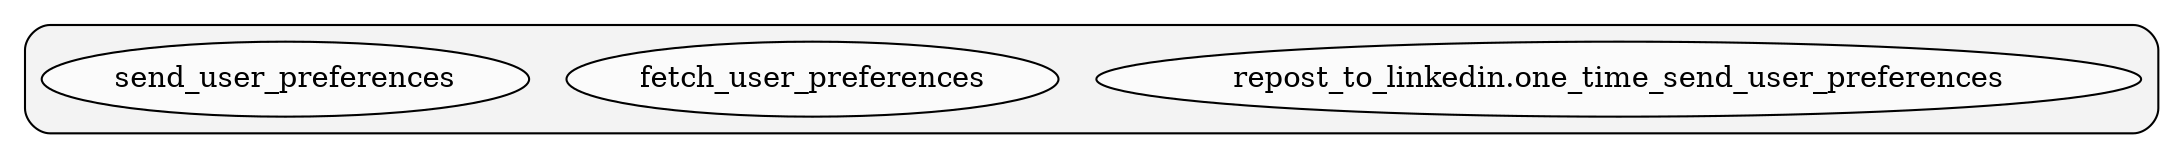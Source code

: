 digraph G {
    graph [rankdir=TB];
    subgraph cluster_G {

        graph [style="filled,rounded",fillcolor="#80808018", label=""];
        repost_to_linkedin__one_time_send_user_preferences [label="repost_to_linkedin.one_time_send_user_preferences", style="filled", fillcolor="#ffffffb2", fontcolor="#000000", group="0"];
        repost_to_linkedin__one_time_send_user_preferences__fetch_user_preferences [label="fetch_user_preferences", style="filled", fillcolor="#ffffffb2", fontcolor="#000000", group="0"];
        repost_to_linkedin__one_time_send_user_preferences__send_user_preferences [label="send_user_preferences", style="filled", fillcolor="#ffffffb2", fontcolor="#000000", group="0"];
    }
    }
digraph G {
    graph [rankdir=TB];
    subgraph cluster_G {

        graph [style="filled,rounded",fillcolor="#80808018", label=""];
        repost_to_linkedin__get_existing_posts_from_tg_group [label="repost_to_linkedin.get_existing_posts_from_tg_group", style="filled", fillcolor="#ffffffb2", fontcolor="#000000", group="0"];
        repost_to_linkedin__get_existing_posts_from_tg_group__extract_links_from_group [label="extract_links_from_group", style="filled", fillcolor="#ffffffb2", fontcolor="#000000", group="0"];
    }
        repost_to_linkedin__get_existing_posts_from_tg_group -> repost_to_linkedin__get_existing_posts_from_tg_group__extract_links_from_group [style="solid", color="#000000"];
    }
digraph G {
    graph [rankdir=TB];
    subgraph cluster_G {

        graph [style="filled,rounded",fillcolor="#80808018", label=""];
        repost_to_linkedin__download_video_test_with_proxy [label="repost_to_linkedin.download_video_test_with_proxy", style="filled", fillcolor="#ffffffb2", fontcolor="#000000", group="0"];
        repost_to_linkedin__download_video_test_with_proxy__CustomDownloader [label="CustomDownloader", style="filled", fillcolor="#ffffffb2", fontcolor="#000000", group="0"];
        repost_to_linkedin__download_video_test_with_proxy__get_public_ip [label="get_public_ip", style="filled", fillcolor="#ffffffb2", fontcolor="#000000", group="0"];
        repost_to_linkedin__download_video_test_with_proxy__CustomDownloader____init__ [label="__init__", style="filled", fillcolor="#ffffffb2", fontcolor="#000000", group="0"];
    }
        repost_to_linkedin__download_video_test_with_proxy -> repost_to_linkedin__download_video_test_with_proxy__get_public_ip [style="solid", color="#000000"];
        repost_to_linkedin__download_video_test_with_proxy__CustomDownloader____init__ -> repost_to_linkedin__download_video_test_with_proxy__CustomDownloader____init__ [style="solid", color="#000000"];
    }
digraph G {
    graph [rankdir=TB];
    subgraph cluster_G {

        graph [style="filled,rounded",fillcolor="#80808018", label=""];
        repost_to_linkedin__bot_instance [label="repost_to_linkedin.bot_instance", style="filled", fillcolor="#ffffffb2", fontcolor="#000000", group="0"];
    }
    }
digraph G {
    graph [rankdir=TB];
    subgraph cluster_G {

        graph [style="filled,rounded",fillcolor="#80808018", label=""];
        repost_to_linkedin__post_on_LI [label="repost_to_linkedin.post_on_LI", style="filled", fillcolor="#ffffffb2", fontcolor="#000000", group="0"];
        repost_to_linkedin__post_on_LI__create_video_share [label="create_video_share", style="filled", fillcolor="#ffffffb2", fontcolor="#000000", group="0"];
        repost_to_linkedin__post_on_LI__extract_reddit_id [label="extract_reddit_id", style="filled", fillcolor="#ffffffb2", fontcolor="#000000", group="0"];
        repost_to_linkedin__post_on_LI__get_linkedin_user_id [label="get_linkedin_user_id", style="filled", fillcolor="#ffffffb2", fontcolor="#000000", group="0"];
        repost_to_linkedin__post_on_LI__get_public_ip [label="get_public_ip", style="filled", fillcolor="#ffffffb2", fontcolor="#000000", group="0"];
        repost_to_linkedin__post_on_LI__print_and_send [label="print_and_send", style="filled", fillcolor="#ffffffb2", fontcolor="#000000", group="0"];
        repost_to_linkedin__post_on_LI__register_video [label="register_video", style="filled", fillcolor="#ffffffb2", fontcolor="#000000", group="0"];
        repost_to_linkedin__post_on_LI__remove_links_message_content [label="remove_links_message_content", style="filled", fillcolor="#ffffffb2", fontcolor="#000000", group="0"];
        repost_to_linkedin__post_on_LI__save_reddit_video [label="save_reddit_video", style="filled", fillcolor="#ffffffb2", fontcolor="#000000", group="0"];
        repost_to_linkedin__post_on_LI__upload_video [label="upload_video", style="filled", fillcolor="#ffffffb2", fontcolor="#000000", group="0"];
        repost_to_linkedin__post_on_LI__print_and_send__async_send [label="async_send", style="filled", fillcolor="#ffffffb2", fontcolor="#000000", group="0"];
    }
        repost_to_linkedin__post_on_LI -> repost_to_linkedin__post_on_LI__save_reddit_video [style="solid", color="#000000"];
        repost_to_linkedin__post_on_LI -> repost_to_linkedin__post_on_LI__print_and_send [style="solid", color="#000000"];
        repost_to_linkedin__post_on_LI -> repost_to_linkedin__post_on_LI__remove_links_message_content [style="solid", color="#000000"];
        repost_to_linkedin__post_on_LI -> repost_to_linkedin__post_on_LI__get_linkedin_user_id [style="solid", color="#000000"];
        repost_to_linkedin__post_on_LI -> repost_to_linkedin__post_on_LI__upload_video [style="solid", color="#000000"];
        repost_to_linkedin__post_on_LI -> repost_to_linkedin__post_on_LI__register_video [style="solid", color="#000000"];
        repost_to_linkedin__post_on_LI -> repost_to_linkedin__post_on_LI__extract_reddit_id [style="solid", color="#000000"];
        repost_to_linkedin__post_on_LI -> repost_to_linkedin__post_on_LI__create_video_share [style="solid", color="#000000"];
        repost_to_linkedin__post_on_LI__print_and_send -> repost_to_linkedin__post_on_LI__print_and_send__async_send [style="solid", color="#000000"];
        repost_to_linkedin__post_on_LI__save_reddit_video -> repost_to_linkedin__post_on_LI__print_and_send [style="solid", color="#000000"];
        repost_to_linkedin__post_on_LI__save_reddit_video -> repost_to_linkedin__post_on_LI__get_public_ip [style="solid", color="#000000"];
        repost_to_linkedin__post_on_LI__get_linkedin_user_id -> repost_to_linkedin__post_on_LI__print_and_send [style="solid", color="#000000"];
        repost_to_linkedin__post_on_LI__create_video_share -> repost_to_linkedin__post_on_LI__print_and_send [style="solid", color="#000000"];
        repost_to_linkedin__post_on_LI__create_video_share -> repost_to_linkedin__post_on_LI__extract_reddit_id [style="solid", color="#000000"];
        repost_to_linkedin__post_on_LI__register_video -> repost_to_linkedin__post_on_LI__get_linkedin_user_id [style="solid", color="#000000"];
        repost_to_linkedin__post_on_LI__upload_video -> repost_to_linkedin__post_on_LI__print_and_send [style="solid", color="#000000"];
    }
digraph G {
    graph [rankdir=TB];
    subgraph cluster_G {

        graph [style="filled,rounded",fillcolor="#80808018", label=""];
        repost_to_linkedin [label="repost_to_linkedin", style="filled", fillcolor="#ffffffb2", fontcolor="#000000", group="0"];
    }
    }
digraph G {
    graph [rankdir=TB];
    subgraph cluster_G {

        graph [style="filled,rounded",fillcolor="#80808018", label=""];
        repost_to_linkedin__flask_server [label="repost_to_linkedin.flask_server", style="filled", fillcolor="#ffffffb2", fontcolor="#000000", group="0"];
        repost_to_linkedin__flask_server__get_access_token [label="get_access_token", style="filled", fillcolor="#ffffffb2", fontcolor="#000000", group="0"];
        repost_to_linkedin__flask_server__index [label="index", style="filled", fillcolor="#ffffffb2", fontcolor="#000000", group="0"];
        repost_to_linkedin__flask_server__linkedin_callback [label="linkedin_callback", style="filled", fillcolor="#ffffffb2", fontcolor="#000000", group="0"];
        repost_to_linkedin__flask_server__print_and_send [label="print_and_send", style="filled", fillcolor="#ffffffb2", fontcolor="#000000", group="0"];
        repost_to_linkedin__flask_server__print_and_send__async_send [label="async_send", style="filled", fillcolor="#ffffffb2", fontcolor="#000000", group="0"];
    }
        repost_to_linkedin__flask_server__print_and_send -> repost_to_linkedin__flask_server__print_and_send__async_send [style="solid", color="#000000"];
        repost_to_linkedin__flask_server__linkedin_callback -> repost_to_linkedin__flask_server__get_access_token [style="solid", color="#000000"];
        repost_to_linkedin__flask_server__linkedin_callback -> repost_to_linkedin__flask_server__print_and_send [style="solid", color="#000000"];
    }
digraph G {
    graph [rankdir=TB];
    subgraph cluster_G {

        graph [style="filled,rounded",fillcolor="#80808018", label=""];
        repost_to_linkedin__auto_post [label="repost_to_linkedin.auto_post", style="filled", fillcolor="#ffffffb2", fontcolor="#000000", group="0"];
        repost_to_linkedin__auto_post__fetch_auto_reposting_users [label="fetch_auto_reposting_users", style="filled", fillcolor="#ffffffb2", fontcolor="#000000", group="0"];
        repost_to_linkedin__auto_post__fetch_chat_id [label="fetch_chat_id", style="filled", fillcolor="#ffffffb2", fontcolor="#000000", group="0"];
        repost_to_linkedin__auto_post__fetch_last_post [label="fetch_last_post", style="filled", fillcolor="#ffffffb2", fontcolor="#000000", group="0"];
        repost_to_linkedin__auto_post__has_user_posted [label="has_user_posted", style="filled", fillcolor="#ffffffb2", fontcolor="#000000", group="0"];
        repost_to_linkedin__auto_post__trigger_post_on_LI [label="trigger_post_on_LI", style="filled", fillcolor="#ffffffb2", fontcolor="#000000", group="0"];
    }
        repost_to_linkedin__auto_post -> repost_to_linkedin__auto_post__fetch_last_post [style="solid", color="#000000"];
        repost_to_linkedin__auto_post -> repost_to_linkedin__auto_post__trigger_post_on_LI [style="solid", color="#000000"];
        repost_to_linkedin__auto_post -> repost_to_linkedin__auto_post__fetch_chat_id [style="solid", color="#000000"];
        repost_to_linkedin__auto_post -> repost_to_linkedin__auto_post__fetch_auto_reposting_users [style="solid", color="#000000"];
        repost_to_linkedin__auto_post -> repost_to_linkedin__auto_post__has_user_posted [style="solid", color="#000000"];
    }
digraph G {
    graph [rankdir=TB];
    subgraph cluster_G {

        graph [style="filled,rounded",fillcolor="#80808018", label=""];
        repost_to_linkedin__one_time_user_preferences [label="repost_to_linkedin.one_time_user_preferences", style="filled", fillcolor="#ffffffb2", fontcolor="#000000", group="0"];
    }
    }
digraph G {
    graph [rankdir=TB];
    subgraph cluster_G {

        graph [style="filled,rounded",fillcolor="#80808018", label=""];
        repost_to_linkedin__reposter_tg_bot [label="repost_to_linkedin.reposter_tg_bot", style="filled", fillcolor="#ffffffb2", fontcolor="#000000", group="0"];
        repost_to_linkedin__reposter_tg_bot__button_callback_handler [label="button_callback_handler", style="filled", fillcolor="#ffffffb2", fontcolor="#000000", group="0"];
        repost_to_linkedin__reposter_tg_bot__enable_auto_reposting_command [label="enable_auto_reposting_command", style="filled", fillcolor="#ffffffb2", fontcolor="#000000", group="0"];
        repost_to_linkedin__reposter_tg_bot__fetch_all_posts [label="fetch_all_posts", style="filled", fillcolor="#ffffffb2", fontcolor="#000000", group="0"];
        repost_to_linkedin__reposter_tg_bot__get_authorization_url [label="get_authorization_url", style="filled", fillcolor="#ffffffb2", fontcolor="#000000", group="0"];
        repost_to_linkedin__reposter_tg_bot__handle_forwarded [label="handle_forwarded", style="filled", fillcolor="#ffffffb2", fontcolor="#000000", group="0"];
        repost_to_linkedin__reposter_tg_bot__help_command [label="help_command", style="filled", fillcolor="#ffffffb2", fontcolor="#000000", group="0"];
        repost_to_linkedin__reposter_tg_bot__init_supabase [label="init_supabase", style="filled", fillcolor="#ffffffb2", fontcolor="#000000", group="0"];
        repost_to_linkedin__reposter_tg_bot__main [label="main", style="filled", fillcolor="#ffffffb2", fontcolor="#000000", group="0"];
        repost_to_linkedin__reposter_tg_bot__send_message [label="send_message", style="filled", fillcolor="#ffffffb2", fontcolor="#000000", group="0"];
        repost_to_linkedin__reposter_tg_bot__send_message_by_chat_id [label="send_message_by_chat_id", style="filled", fillcolor="#ffffffb2", fontcolor="#000000", group="0"];
        repost_to_linkedin__reposter_tg_bot__start [label="start", style="filled", fillcolor="#ffffffb2", fontcolor="#000000", group="0"];
    }
        repost_to_linkedin__reposter_tg_bot -> repost_to_linkedin__reposter_tg_bot__init_supabase [style="solid", color="#000000"];
        repost_to_linkedin__reposter_tg_bot -> repost_to_linkedin__reposter_tg_bot__main [style="solid", color="#000000"];
        repost_to_linkedin__reposter_tg_bot__start -> repost_to_linkedin__reposter_tg_bot__send_message_by_chat_id [style="solid", color="#000000"];
        repost_to_linkedin__reposter_tg_bot__start -> repost_to_linkedin__reposter_tg_bot__fetch_all_posts [style="solid", color="#000000"];
        repost_to_linkedin__reposter_tg_bot__start -> repost_to_linkedin__reposter_tg_bot__get_authorization_url [style="solid", color="#000000"];
        repost_to_linkedin__reposter_tg_bot__start -> repost_to_linkedin__reposter_tg_bot__init_supabase [style="solid", color="#000000"];
        repost_to_linkedin__reposter_tg_bot__handle_forwarded -> repost_to_linkedin__reposter_tg_bot__send_message [style="solid", color="#000000"];
        repost_to_linkedin__reposter_tg_bot__button_callback_handler -> repost_to_linkedin__reposter_tg_bot__fetch_all_posts [style="solid", color="#000000"];
        repost_to_linkedin__reposter_tg_bot__button_callback_handler -> repost_to_linkedin__reposter_tg_bot__init_supabase [style="solid", color="#000000"];
        repost_to_linkedin__reposter_tg_bot__main -> repost_to_linkedin__reposter_tg_bot__send_message [style="solid", color="#000000"];
        repost_to_linkedin__reposter_tg_bot__main -> repost_to_linkedin__reposter_tg_bot__handle_forwarded [style="solid", color="#000000"];
        repost_to_linkedin__reposter_tg_bot__main -> repost_to_linkedin__reposter_tg_bot__help_command [style="solid", color="#000000"];
        repost_to_linkedin__reposter_tg_bot__main -> repost_to_linkedin__reposter_tg_bot__start [style="solid", color="#000000"];
        repost_to_linkedin__reposter_tg_bot__main -> repost_to_linkedin__reposter_tg_bot__enable_auto_reposting_command [style="solid", color="#000000"];
        repost_to_linkedin__reposter_tg_bot__main -> repost_to_linkedin__reposter_tg_bot__button_callback_handler [style="solid", color="#000000"];
    }

